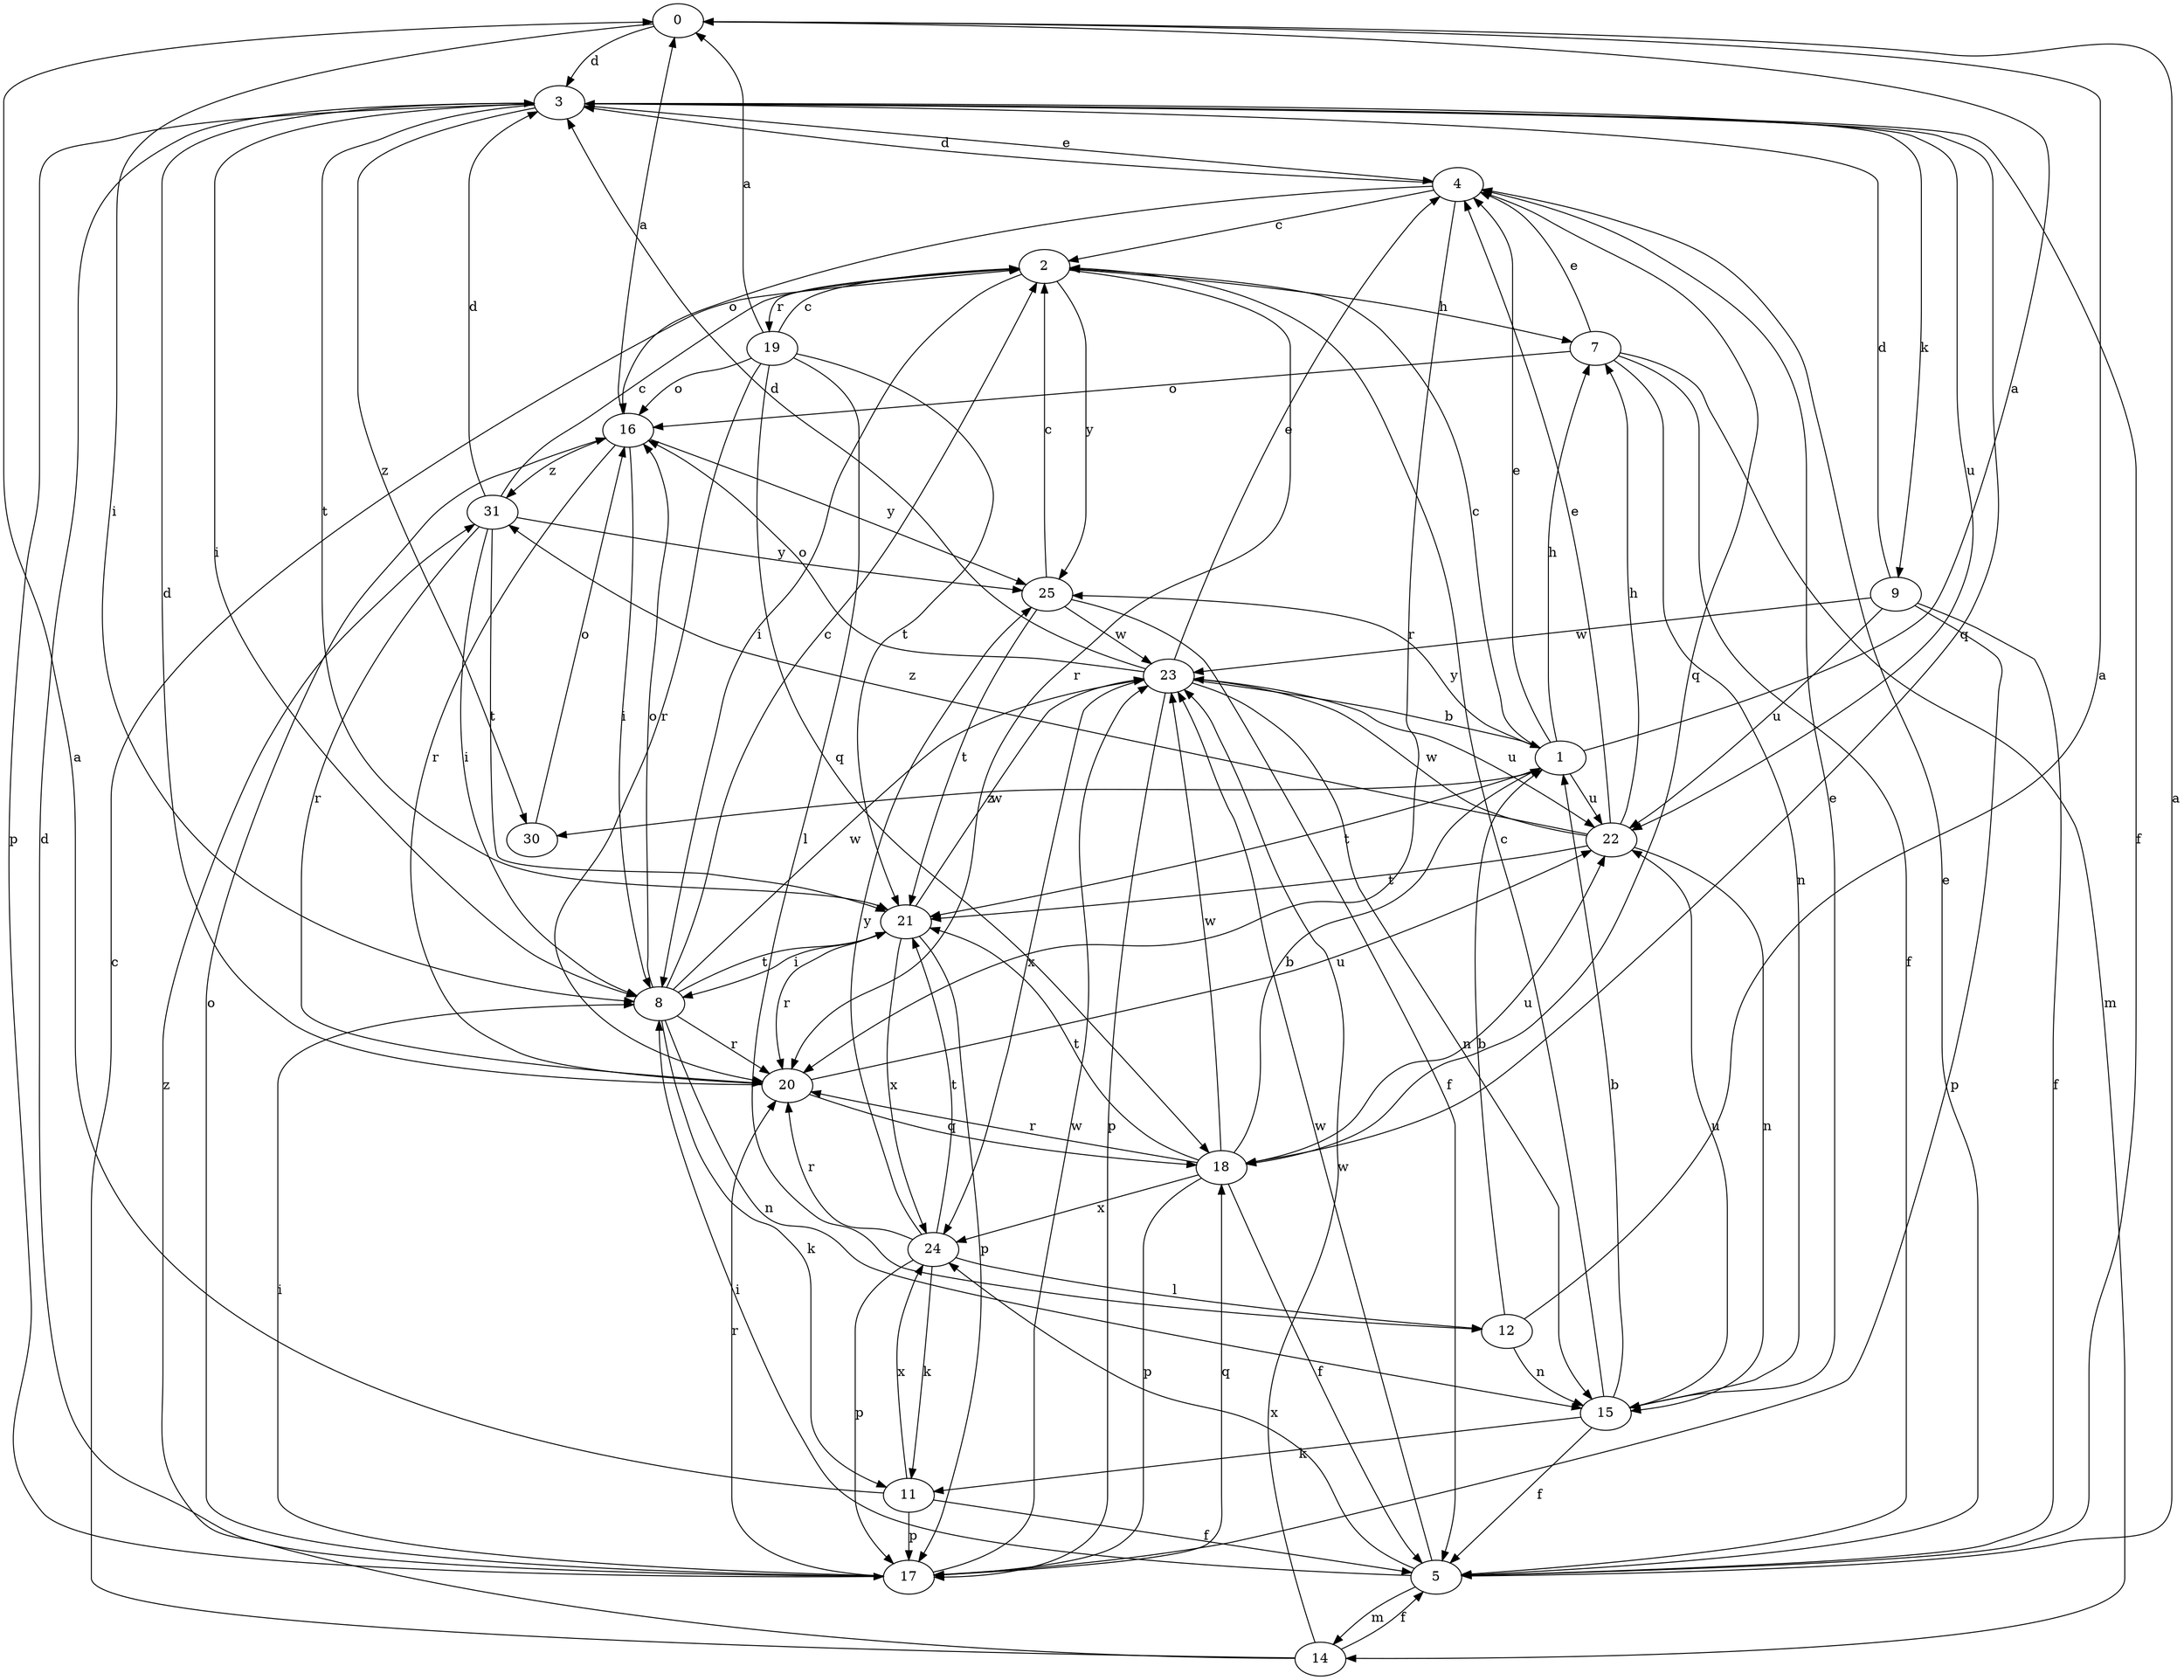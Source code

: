 strict digraph  {
0;
1;
2;
3;
4;
5;
7;
8;
9;
11;
12;
14;
15;
16;
17;
18;
19;
20;
21;
22;
23;
24;
25;
30;
31;
0 -> 3  [label=d];
0 -> 8  [label=i];
1 -> 0  [label=a];
1 -> 2  [label=c];
1 -> 4  [label=e];
1 -> 7  [label=h];
1 -> 21  [label=t];
1 -> 22  [label=u];
1 -> 25  [label=y];
1 -> 30  [label=z];
2 -> 7  [label=h];
2 -> 8  [label=i];
2 -> 19  [label=r];
2 -> 20  [label=r];
2 -> 25  [label=y];
3 -> 4  [label=e];
3 -> 5  [label=f];
3 -> 8  [label=i];
3 -> 9  [label=k];
3 -> 17  [label=p];
3 -> 18  [label=q];
3 -> 21  [label=t];
3 -> 22  [label=u];
3 -> 30  [label=z];
4 -> 2  [label=c];
4 -> 3  [label=d];
4 -> 16  [label=o];
4 -> 18  [label=q];
4 -> 20  [label=r];
5 -> 0  [label=a];
5 -> 4  [label=e];
5 -> 8  [label=i];
5 -> 14  [label=m];
5 -> 23  [label=w];
5 -> 24  [label=x];
7 -> 4  [label=e];
7 -> 5  [label=f];
7 -> 14  [label=m];
7 -> 15  [label=n];
7 -> 16  [label=o];
8 -> 2  [label=c];
8 -> 11  [label=k];
8 -> 15  [label=n];
8 -> 16  [label=o];
8 -> 20  [label=r];
8 -> 21  [label=t];
8 -> 23  [label=w];
9 -> 3  [label=d];
9 -> 5  [label=f];
9 -> 17  [label=p];
9 -> 22  [label=u];
9 -> 23  [label=w];
11 -> 0  [label=a];
11 -> 5  [label=f];
11 -> 17  [label=p];
11 -> 24  [label=x];
12 -> 0  [label=a];
12 -> 1  [label=b];
12 -> 15  [label=n];
14 -> 2  [label=c];
14 -> 5  [label=f];
14 -> 23  [label=w];
14 -> 31  [label=z];
15 -> 1  [label=b];
15 -> 2  [label=c];
15 -> 4  [label=e];
15 -> 5  [label=f];
15 -> 11  [label=k];
15 -> 22  [label=u];
16 -> 0  [label=a];
16 -> 8  [label=i];
16 -> 20  [label=r];
16 -> 25  [label=y];
16 -> 31  [label=z];
17 -> 3  [label=d];
17 -> 8  [label=i];
17 -> 16  [label=o];
17 -> 18  [label=q];
17 -> 20  [label=r];
17 -> 23  [label=w];
18 -> 1  [label=b];
18 -> 5  [label=f];
18 -> 17  [label=p];
18 -> 20  [label=r];
18 -> 21  [label=t];
18 -> 22  [label=u];
18 -> 23  [label=w];
18 -> 24  [label=x];
19 -> 0  [label=a];
19 -> 2  [label=c];
19 -> 12  [label=l];
19 -> 16  [label=o];
19 -> 18  [label=q];
19 -> 20  [label=r];
19 -> 21  [label=t];
20 -> 3  [label=d];
20 -> 18  [label=q];
20 -> 22  [label=u];
21 -> 8  [label=i];
21 -> 17  [label=p];
21 -> 20  [label=r];
21 -> 23  [label=w];
21 -> 24  [label=x];
22 -> 4  [label=e];
22 -> 7  [label=h];
22 -> 15  [label=n];
22 -> 21  [label=t];
22 -> 23  [label=w];
22 -> 31  [label=z];
23 -> 1  [label=b];
23 -> 3  [label=d];
23 -> 4  [label=e];
23 -> 15  [label=n];
23 -> 16  [label=o];
23 -> 17  [label=p];
23 -> 22  [label=u];
23 -> 24  [label=x];
24 -> 11  [label=k];
24 -> 12  [label=l];
24 -> 17  [label=p];
24 -> 20  [label=r];
24 -> 21  [label=t];
24 -> 25  [label=y];
25 -> 2  [label=c];
25 -> 5  [label=f];
25 -> 21  [label=t];
25 -> 23  [label=w];
30 -> 16  [label=o];
31 -> 2  [label=c];
31 -> 3  [label=d];
31 -> 8  [label=i];
31 -> 20  [label=r];
31 -> 21  [label=t];
31 -> 25  [label=y];
}
